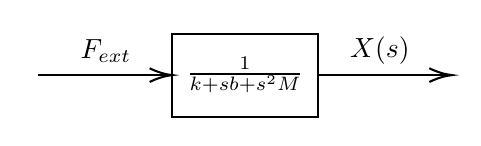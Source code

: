 \tikzset{every picture/.style={line width=0.75pt}} %set default line width to 0.75pt        
		
		\begin{tikzpicture}[x=0.75pt,y=0.75pt,yscale=-1,xscale=1]
		%uncomment if require: \path (0,300); %set diagram left start at 0, and has height of 300
		
		%Shape: Rectangle [id:dp6464909345742553] 
		\draw   (285,103) -- (355,103) -- (355,143) -- (285,143) -- cycle ;
		%Straight Lines [id:da3909182970545064] 
		\draw    (220.25,123) -- (283,123) ;
		\draw [shift={(285,123)}, rotate = 180] [color={rgb, 255:red, 0; green, 0; blue, 0 }  ][line width=0.75]    (10.93,-3.29) .. controls (6.95,-1.4) and (3.31,-0.3) .. (0,0) .. controls (3.31,0.3) and (6.95,1.4) .. (10.93,3.29)   ;
		
		%Straight Lines [id:da20464322978360183] 
		\draw    (355,123) -- (417.75,123) ;
		\draw [shift={(419.75,123)}, rotate = 180] [color={rgb, 255:red, 0; green, 0; blue, 0 }  ][line width=0.75]    (10.93,-3.29) .. controls (6.95,-1.4) and (3.31,-0.3) .. (0,0) .. controls (3.31,0.3) and (6.95,1.4) .. (10.93,3.29)   ;
		
		
		% Text Node
		\draw (320,123) node   {$\frac{1}{k+sb+s^{2} M}$};
		% Text Node
		\draw (253,111.25) node   {$F_{ext}$};
		% Text Node
		\draw (385,111.25) node   {$X( s)$};
		\end{tikzpicture}